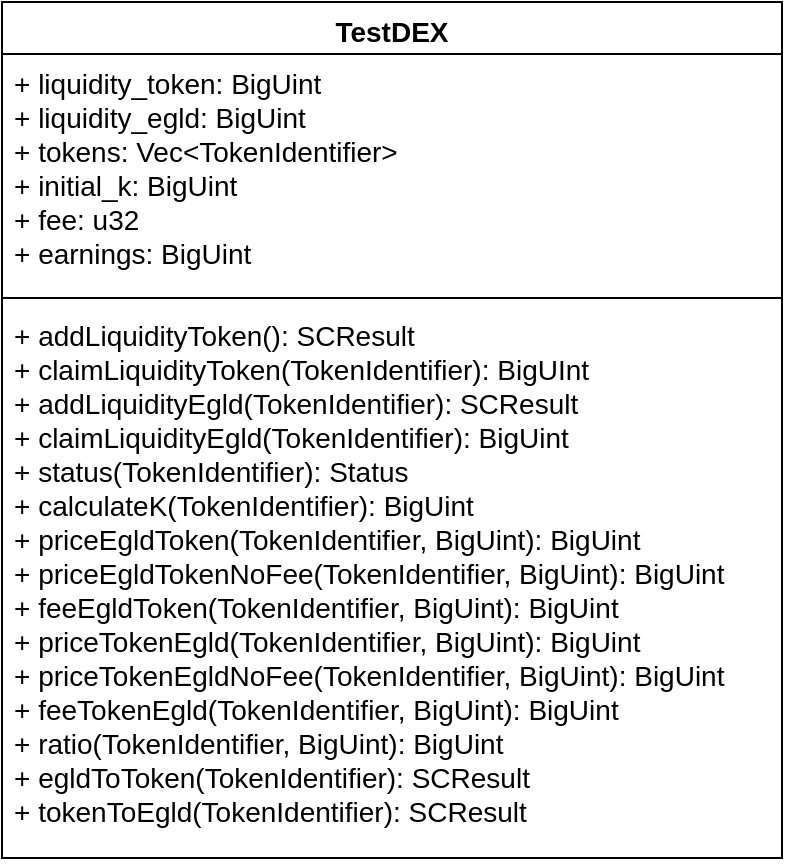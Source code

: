 <mxfile version="17.4.2" type="device"><diagram id="ic23yRgSjpwbx4xKmJaA" name="Página-1"><mxGraphModel dx="1102" dy="1496" grid="1" gridSize="12" guides="1" tooltips="1" connect="1" arrows="1" fold="1" page="1" pageScale="1" pageWidth="827" pageHeight="1169" math="0" shadow="0"><root><mxCell id="0"/><mxCell id="1" parent="0"/><mxCell id="J1PMrPOwMTAz5_xErfLU-1" value="TestDEX" style="swimlane;fontStyle=1;align=center;verticalAlign=top;childLayout=stackLayout;horizontal=1;startSize=26;horizontalStack=0;resizeParent=1;resizeParentMax=0;resizeLast=0;collapsible=1;marginBottom=0;fontSize=14;" vertex="1" parent="1"><mxGeometry x="12" y="12" width="390" height="428" as="geometry"><mxRectangle x="330" y="480" width="80" height="26" as="alternateBounds"/></mxGeometry></mxCell><mxCell id="J1PMrPOwMTAz5_xErfLU-2" value="+ liquidity_token: BigUint&#10;+ liquidity_egld: BigUint&#10;+ tokens: Vec&lt;TokenIdentifier&gt;&#10;+ initial_k: BigUint&#10;+ fee: u32&#10;+ earnings: BigUint" style="text;strokeColor=none;fillColor=none;align=left;verticalAlign=top;spacingLeft=4;spacingRight=4;overflow=hidden;rotatable=0;points=[[0,0.5],[1,0.5]];portConstraint=eastwest;fontSize=14;" vertex="1" parent="J1PMrPOwMTAz5_xErfLU-1"><mxGeometry y="26" width="390" height="118" as="geometry"/></mxCell><mxCell id="J1PMrPOwMTAz5_xErfLU-3" value="" style="line;strokeWidth=1;fillColor=none;align=left;verticalAlign=middle;spacingTop=-1;spacingLeft=3;spacingRight=3;rotatable=0;labelPosition=right;points=[];portConstraint=eastwest;fontSize=14;" vertex="1" parent="J1PMrPOwMTAz5_xErfLU-1"><mxGeometry y="144" width="390" height="8" as="geometry"/></mxCell><mxCell id="J1PMrPOwMTAz5_xErfLU-4" value="+ addLiquidityToken(): SCResult&#10;+ claimLiquidityToken(TokenIdentifier): BigUInt&#10;+ addLiquidityEgld(TokenIdentifier): SCResult&#10;+ claimLiquidityEgld(TokenIdentifier): BigUint&#10;+ status(TokenIdentifier): Status&#10;+ calculateK(TokenIdentifier): BigUint&#10;+ priceEgldToken(TokenIdentifier, BigUint): BigUint&#10;+ priceEgldTokenNoFee(TokenIdentifier, BigUint): BigUint&#10;+ feeEgldToken(TokenIdentifier, BigUint): BigUint&#10;+ priceTokenEgld(TokenIdentifier, BigUint): BigUint&#10;+ priceTokenEgldNoFee(TokenIdentifier, BigUint): BigUint&#10;+ feeTokenEgld(TokenIdentifier, BigUint): BigUint&#10;+ ratio(TokenIdentifier, BigUint): BigUint&#10;+ egldToToken(TokenIdentifier): SCResult&#10;+ tokenToEgld(TokenIdentifier): SCResult&#10;&#10;&#10;&#10;" style="text;strokeColor=none;fillColor=none;align=left;verticalAlign=top;spacingLeft=4;spacingRight=4;overflow=hidden;rotatable=0;points=[[0,0.5],[1,0.5]];portConstraint=eastwest;fontSize=14;" vertex="1" parent="J1PMrPOwMTAz5_xErfLU-1"><mxGeometry y="152" width="390" height="276" as="geometry"/></mxCell></root></mxGraphModel></diagram></mxfile>